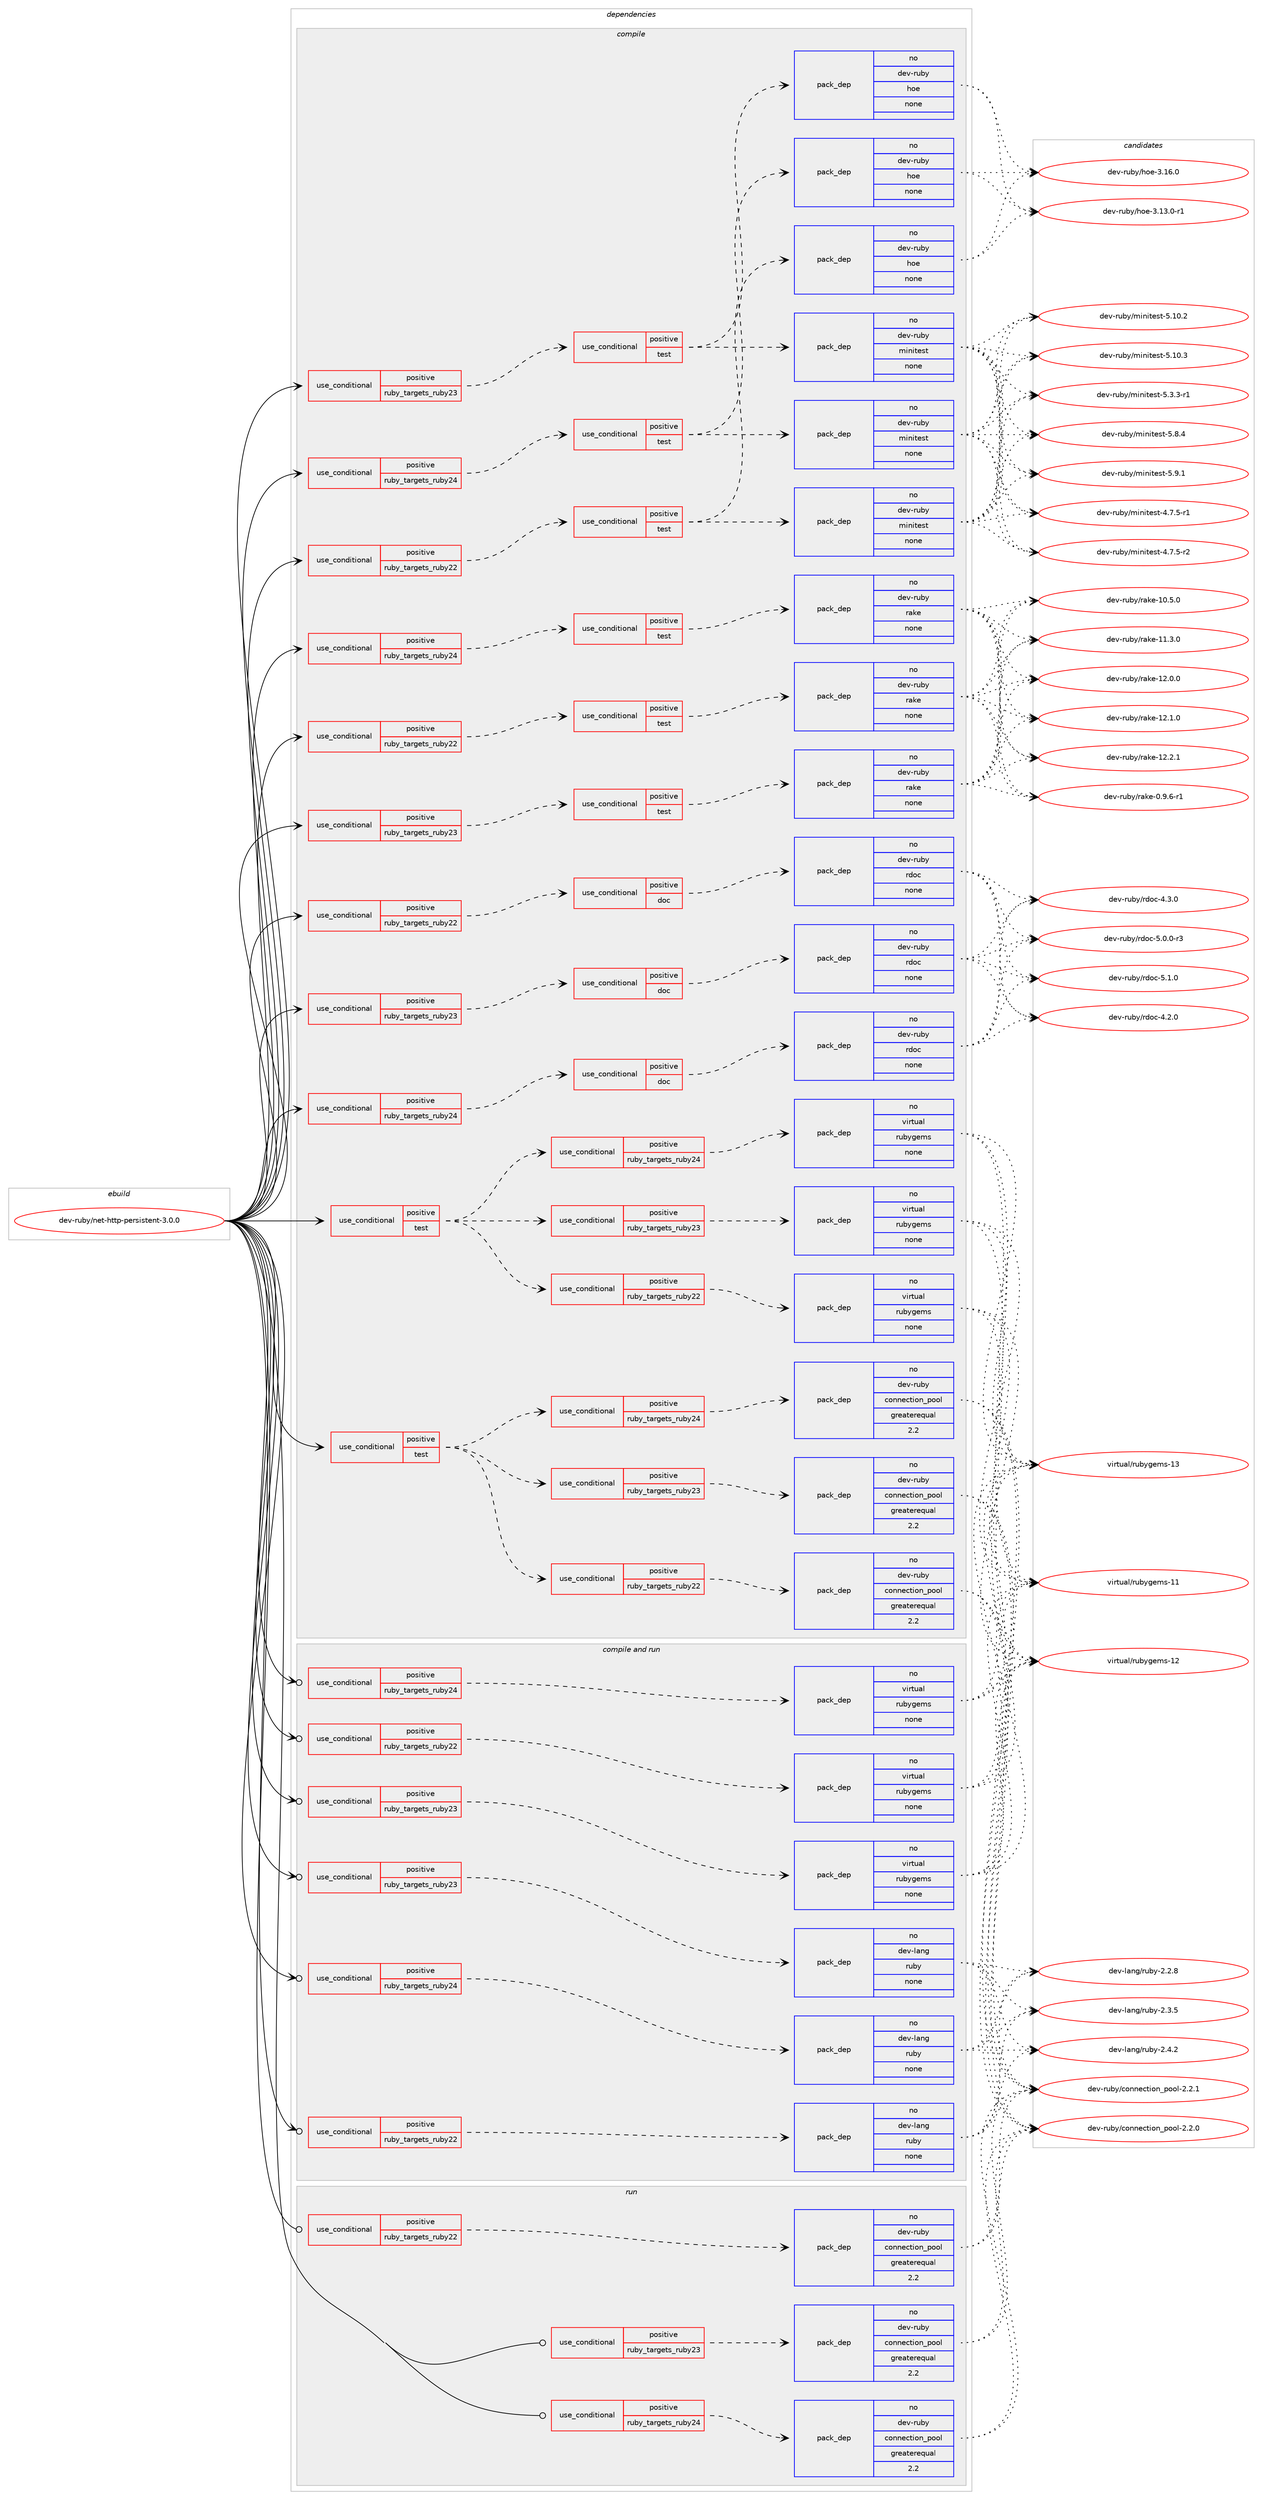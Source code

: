 digraph prolog {

# *************
# Graph options
# *************

newrank=true;
concentrate=true;
compound=true;
graph [rankdir=LR,fontname=Helvetica,fontsize=10,ranksep=1.5];#, ranksep=2.5, nodesep=0.2];
edge  [arrowhead=vee];
node  [fontname=Helvetica,fontsize=10];

# **********
# The ebuild
# **********

subgraph cluster_leftcol {
color=gray;
rank=same;
label=<<i>ebuild</i>>;
id [label="dev-ruby/net-http-persistent-3.0.0", color=red, width=4, href="../dev-ruby/net-http-persistent-3.0.0.svg"];
}

# ****************
# The dependencies
# ****************

subgraph cluster_midcol {
color=gray;
label=<<i>dependencies</i>>;
subgraph cluster_compile {
fillcolor="#eeeeee";
style=filled;
label=<<i>compile</i>>;
subgraph cond63104 {
dependency250189 [label=<<TABLE BORDER="0" CELLBORDER="1" CELLSPACING="0" CELLPADDING="4"><TR><TD ROWSPAN="3" CELLPADDING="10">use_conditional</TD></TR><TR><TD>positive</TD></TR><TR><TD>ruby_targets_ruby22</TD></TR></TABLE>>, shape=none, color=red];
subgraph cond63105 {
dependency250190 [label=<<TABLE BORDER="0" CELLBORDER="1" CELLSPACING="0" CELLPADDING="4"><TR><TD ROWSPAN="3" CELLPADDING="10">use_conditional</TD></TR><TR><TD>positive</TD></TR><TR><TD>doc</TD></TR></TABLE>>, shape=none, color=red];
subgraph pack182980 {
dependency250191 [label=<<TABLE BORDER="0" CELLBORDER="1" CELLSPACING="0" CELLPADDING="4" WIDTH="220"><TR><TD ROWSPAN="6" CELLPADDING="30">pack_dep</TD></TR><TR><TD WIDTH="110">no</TD></TR><TR><TD>dev-ruby</TD></TR><TR><TD>rdoc</TD></TR><TR><TD>none</TD></TR><TR><TD></TD></TR></TABLE>>, shape=none, color=blue];
}
dependency250190:e -> dependency250191:w [weight=20,style="dashed",arrowhead="vee"];
}
dependency250189:e -> dependency250190:w [weight=20,style="dashed",arrowhead="vee"];
}
id:e -> dependency250189:w [weight=20,style="solid",arrowhead="vee"];
subgraph cond63106 {
dependency250192 [label=<<TABLE BORDER="0" CELLBORDER="1" CELLSPACING="0" CELLPADDING="4"><TR><TD ROWSPAN="3" CELLPADDING="10">use_conditional</TD></TR><TR><TD>positive</TD></TR><TR><TD>ruby_targets_ruby22</TD></TR></TABLE>>, shape=none, color=red];
subgraph cond63107 {
dependency250193 [label=<<TABLE BORDER="0" CELLBORDER="1" CELLSPACING="0" CELLPADDING="4"><TR><TD ROWSPAN="3" CELLPADDING="10">use_conditional</TD></TR><TR><TD>positive</TD></TR><TR><TD>test</TD></TR></TABLE>>, shape=none, color=red];
subgraph pack182981 {
dependency250194 [label=<<TABLE BORDER="0" CELLBORDER="1" CELLSPACING="0" CELLPADDING="4" WIDTH="220"><TR><TD ROWSPAN="6" CELLPADDING="30">pack_dep</TD></TR><TR><TD WIDTH="110">no</TD></TR><TR><TD>dev-ruby</TD></TR><TR><TD>hoe</TD></TR><TR><TD>none</TD></TR><TR><TD></TD></TR></TABLE>>, shape=none, color=blue];
}
dependency250193:e -> dependency250194:w [weight=20,style="dashed",arrowhead="vee"];
subgraph pack182982 {
dependency250195 [label=<<TABLE BORDER="0" CELLBORDER="1" CELLSPACING="0" CELLPADDING="4" WIDTH="220"><TR><TD ROWSPAN="6" CELLPADDING="30">pack_dep</TD></TR><TR><TD WIDTH="110">no</TD></TR><TR><TD>dev-ruby</TD></TR><TR><TD>minitest</TD></TR><TR><TD>none</TD></TR><TR><TD></TD></TR></TABLE>>, shape=none, color=blue];
}
dependency250193:e -> dependency250195:w [weight=20,style="dashed",arrowhead="vee"];
}
dependency250192:e -> dependency250193:w [weight=20,style="dashed",arrowhead="vee"];
}
id:e -> dependency250192:w [weight=20,style="solid",arrowhead="vee"];
subgraph cond63108 {
dependency250196 [label=<<TABLE BORDER="0" CELLBORDER="1" CELLSPACING="0" CELLPADDING="4"><TR><TD ROWSPAN="3" CELLPADDING="10">use_conditional</TD></TR><TR><TD>positive</TD></TR><TR><TD>ruby_targets_ruby22</TD></TR></TABLE>>, shape=none, color=red];
subgraph cond63109 {
dependency250197 [label=<<TABLE BORDER="0" CELLBORDER="1" CELLSPACING="0" CELLPADDING="4"><TR><TD ROWSPAN="3" CELLPADDING="10">use_conditional</TD></TR><TR><TD>positive</TD></TR><TR><TD>test</TD></TR></TABLE>>, shape=none, color=red];
subgraph pack182983 {
dependency250198 [label=<<TABLE BORDER="0" CELLBORDER="1" CELLSPACING="0" CELLPADDING="4" WIDTH="220"><TR><TD ROWSPAN="6" CELLPADDING="30">pack_dep</TD></TR><TR><TD WIDTH="110">no</TD></TR><TR><TD>dev-ruby</TD></TR><TR><TD>rake</TD></TR><TR><TD>none</TD></TR><TR><TD></TD></TR></TABLE>>, shape=none, color=blue];
}
dependency250197:e -> dependency250198:w [weight=20,style="dashed",arrowhead="vee"];
}
dependency250196:e -> dependency250197:w [weight=20,style="dashed",arrowhead="vee"];
}
id:e -> dependency250196:w [weight=20,style="solid",arrowhead="vee"];
subgraph cond63110 {
dependency250199 [label=<<TABLE BORDER="0" CELLBORDER="1" CELLSPACING="0" CELLPADDING="4"><TR><TD ROWSPAN="3" CELLPADDING="10">use_conditional</TD></TR><TR><TD>positive</TD></TR><TR><TD>ruby_targets_ruby23</TD></TR></TABLE>>, shape=none, color=red];
subgraph cond63111 {
dependency250200 [label=<<TABLE BORDER="0" CELLBORDER="1" CELLSPACING="0" CELLPADDING="4"><TR><TD ROWSPAN="3" CELLPADDING="10">use_conditional</TD></TR><TR><TD>positive</TD></TR><TR><TD>doc</TD></TR></TABLE>>, shape=none, color=red];
subgraph pack182984 {
dependency250201 [label=<<TABLE BORDER="0" CELLBORDER="1" CELLSPACING="0" CELLPADDING="4" WIDTH="220"><TR><TD ROWSPAN="6" CELLPADDING="30">pack_dep</TD></TR><TR><TD WIDTH="110">no</TD></TR><TR><TD>dev-ruby</TD></TR><TR><TD>rdoc</TD></TR><TR><TD>none</TD></TR><TR><TD></TD></TR></TABLE>>, shape=none, color=blue];
}
dependency250200:e -> dependency250201:w [weight=20,style="dashed",arrowhead="vee"];
}
dependency250199:e -> dependency250200:w [weight=20,style="dashed",arrowhead="vee"];
}
id:e -> dependency250199:w [weight=20,style="solid",arrowhead="vee"];
subgraph cond63112 {
dependency250202 [label=<<TABLE BORDER="0" CELLBORDER="1" CELLSPACING="0" CELLPADDING="4"><TR><TD ROWSPAN="3" CELLPADDING="10">use_conditional</TD></TR><TR><TD>positive</TD></TR><TR><TD>ruby_targets_ruby23</TD></TR></TABLE>>, shape=none, color=red];
subgraph cond63113 {
dependency250203 [label=<<TABLE BORDER="0" CELLBORDER="1" CELLSPACING="0" CELLPADDING="4"><TR><TD ROWSPAN="3" CELLPADDING="10">use_conditional</TD></TR><TR><TD>positive</TD></TR><TR><TD>test</TD></TR></TABLE>>, shape=none, color=red];
subgraph pack182985 {
dependency250204 [label=<<TABLE BORDER="0" CELLBORDER="1" CELLSPACING="0" CELLPADDING="4" WIDTH="220"><TR><TD ROWSPAN="6" CELLPADDING="30">pack_dep</TD></TR><TR><TD WIDTH="110">no</TD></TR><TR><TD>dev-ruby</TD></TR><TR><TD>hoe</TD></TR><TR><TD>none</TD></TR><TR><TD></TD></TR></TABLE>>, shape=none, color=blue];
}
dependency250203:e -> dependency250204:w [weight=20,style="dashed",arrowhead="vee"];
subgraph pack182986 {
dependency250205 [label=<<TABLE BORDER="0" CELLBORDER="1" CELLSPACING="0" CELLPADDING="4" WIDTH="220"><TR><TD ROWSPAN="6" CELLPADDING="30">pack_dep</TD></TR><TR><TD WIDTH="110">no</TD></TR><TR><TD>dev-ruby</TD></TR><TR><TD>minitest</TD></TR><TR><TD>none</TD></TR><TR><TD></TD></TR></TABLE>>, shape=none, color=blue];
}
dependency250203:e -> dependency250205:w [weight=20,style="dashed",arrowhead="vee"];
}
dependency250202:e -> dependency250203:w [weight=20,style="dashed",arrowhead="vee"];
}
id:e -> dependency250202:w [weight=20,style="solid",arrowhead="vee"];
subgraph cond63114 {
dependency250206 [label=<<TABLE BORDER="0" CELLBORDER="1" CELLSPACING="0" CELLPADDING="4"><TR><TD ROWSPAN="3" CELLPADDING="10">use_conditional</TD></TR><TR><TD>positive</TD></TR><TR><TD>ruby_targets_ruby23</TD></TR></TABLE>>, shape=none, color=red];
subgraph cond63115 {
dependency250207 [label=<<TABLE BORDER="0" CELLBORDER="1" CELLSPACING="0" CELLPADDING="4"><TR><TD ROWSPAN="3" CELLPADDING="10">use_conditional</TD></TR><TR><TD>positive</TD></TR><TR><TD>test</TD></TR></TABLE>>, shape=none, color=red];
subgraph pack182987 {
dependency250208 [label=<<TABLE BORDER="0" CELLBORDER="1" CELLSPACING="0" CELLPADDING="4" WIDTH="220"><TR><TD ROWSPAN="6" CELLPADDING="30">pack_dep</TD></TR><TR><TD WIDTH="110">no</TD></TR><TR><TD>dev-ruby</TD></TR><TR><TD>rake</TD></TR><TR><TD>none</TD></TR><TR><TD></TD></TR></TABLE>>, shape=none, color=blue];
}
dependency250207:e -> dependency250208:w [weight=20,style="dashed",arrowhead="vee"];
}
dependency250206:e -> dependency250207:w [weight=20,style="dashed",arrowhead="vee"];
}
id:e -> dependency250206:w [weight=20,style="solid",arrowhead="vee"];
subgraph cond63116 {
dependency250209 [label=<<TABLE BORDER="0" CELLBORDER="1" CELLSPACING="0" CELLPADDING="4"><TR><TD ROWSPAN="3" CELLPADDING="10">use_conditional</TD></TR><TR><TD>positive</TD></TR><TR><TD>ruby_targets_ruby24</TD></TR></TABLE>>, shape=none, color=red];
subgraph cond63117 {
dependency250210 [label=<<TABLE BORDER="0" CELLBORDER="1" CELLSPACING="0" CELLPADDING="4"><TR><TD ROWSPAN="3" CELLPADDING="10">use_conditional</TD></TR><TR><TD>positive</TD></TR><TR><TD>doc</TD></TR></TABLE>>, shape=none, color=red];
subgraph pack182988 {
dependency250211 [label=<<TABLE BORDER="0" CELLBORDER="1" CELLSPACING="0" CELLPADDING="4" WIDTH="220"><TR><TD ROWSPAN="6" CELLPADDING="30">pack_dep</TD></TR><TR><TD WIDTH="110">no</TD></TR><TR><TD>dev-ruby</TD></TR><TR><TD>rdoc</TD></TR><TR><TD>none</TD></TR><TR><TD></TD></TR></TABLE>>, shape=none, color=blue];
}
dependency250210:e -> dependency250211:w [weight=20,style="dashed",arrowhead="vee"];
}
dependency250209:e -> dependency250210:w [weight=20,style="dashed",arrowhead="vee"];
}
id:e -> dependency250209:w [weight=20,style="solid",arrowhead="vee"];
subgraph cond63118 {
dependency250212 [label=<<TABLE BORDER="0" CELLBORDER="1" CELLSPACING="0" CELLPADDING="4"><TR><TD ROWSPAN="3" CELLPADDING="10">use_conditional</TD></TR><TR><TD>positive</TD></TR><TR><TD>ruby_targets_ruby24</TD></TR></TABLE>>, shape=none, color=red];
subgraph cond63119 {
dependency250213 [label=<<TABLE BORDER="0" CELLBORDER="1" CELLSPACING="0" CELLPADDING="4"><TR><TD ROWSPAN="3" CELLPADDING="10">use_conditional</TD></TR><TR><TD>positive</TD></TR><TR><TD>test</TD></TR></TABLE>>, shape=none, color=red];
subgraph pack182989 {
dependency250214 [label=<<TABLE BORDER="0" CELLBORDER="1" CELLSPACING="0" CELLPADDING="4" WIDTH="220"><TR><TD ROWSPAN="6" CELLPADDING="30">pack_dep</TD></TR><TR><TD WIDTH="110">no</TD></TR><TR><TD>dev-ruby</TD></TR><TR><TD>hoe</TD></TR><TR><TD>none</TD></TR><TR><TD></TD></TR></TABLE>>, shape=none, color=blue];
}
dependency250213:e -> dependency250214:w [weight=20,style="dashed",arrowhead="vee"];
subgraph pack182990 {
dependency250215 [label=<<TABLE BORDER="0" CELLBORDER="1" CELLSPACING="0" CELLPADDING="4" WIDTH="220"><TR><TD ROWSPAN="6" CELLPADDING="30">pack_dep</TD></TR><TR><TD WIDTH="110">no</TD></TR><TR><TD>dev-ruby</TD></TR><TR><TD>minitest</TD></TR><TR><TD>none</TD></TR><TR><TD></TD></TR></TABLE>>, shape=none, color=blue];
}
dependency250213:e -> dependency250215:w [weight=20,style="dashed",arrowhead="vee"];
}
dependency250212:e -> dependency250213:w [weight=20,style="dashed",arrowhead="vee"];
}
id:e -> dependency250212:w [weight=20,style="solid",arrowhead="vee"];
subgraph cond63120 {
dependency250216 [label=<<TABLE BORDER="0" CELLBORDER="1" CELLSPACING="0" CELLPADDING="4"><TR><TD ROWSPAN="3" CELLPADDING="10">use_conditional</TD></TR><TR><TD>positive</TD></TR><TR><TD>ruby_targets_ruby24</TD></TR></TABLE>>, shape=none, color=red];
subgraph cond63121 {
dependency250217 [label=<<TABLE BORDER="0" CELLBORDER="1" CELLSPACING="0" CELLPADDING="4"><TR><TD ROWSPAN="3" CELLPADDING="10">use_conditional</TD></TR><TR><TD>positive</TD></TR><TR><TD>test</TD></TR></TABLE>>, shape=none, color=red];
subgraph pack182991 {
dependency250218 [label=<<TABLE BORDER="0" CELLBORDER="1" CELLSPACING="0" CELLPADDING="4" WIDTH="220"><TR><TD ROWSPAN="6" CELLPADDING="30">pack_dep</TD></TR><TR><TD WIDTH="110">no</TD></TR><TR><TD>dev-ruby</TD></TR><TR><TD>rake</TD></TR><TR><TD>none</TD></TR><TR><TD></TD></TR></TABLE>>, shape=none, color=blue];
}
dependency250217:e -> dependency250218:w [weight=20,style="dashed",arrowhead="vee"];
}
dependency250216:e -> dependency250217:w [weight=20,style="dashed",arrowhead="vee"];
}
id:e -> dependency250216:w [weight=20,style="solid",arrowhead="vee"];
subgraph cond63122 {
dependency250219 [label=<<TABLE BORDER="0" CELLBORDER="1" CELLSPACING="0" CELLPADDING="4"><TR><TD ROWSPAN="3" CELLPADDING="10">use_conditional</TD></TR><TR><TD>positive</TD></TR><TR><TD>test</TD></TR></TABLE>>, shape=none, color=red];
subgraph cond63123 {
dependency250220 [label=<<TABLE BORDER="0" CELLBORDER="1" CELLSPACING="0" CELLPADDING="4"><TR><TD ROWSPAN="3" CELLPADDING="10">use_conditional</TD></TR><TR><TD>positive</TD></TR><TR><TD>ruby_targets_ruby22</TD></TR></TABLE>>, shape=none, color=red];
subgraph pack182992 {
dependency250221 [label=<<TABLE BORDER="0" CELLBORDER="1" CELLSPACING="0" CELLPADDING="4" WIDTH="220"><TR><TD ROWSPAN="6" CELLPADDING="30">pack_dep</TD></TR><TR><TD WIDTH="110">no</TD></TR><TR><TD>dev-ruby</TD></TR><TR><TD>connection_pool</TD></TR><TR><TD>greaterequal</TD></TR><TR><TD>2.2</TD></TR></TABLE>>, shape=none, color=blue];
}
dependency250220:e -> dependency250221:w [weight=20,style="dashed",arrowhead="vee"];
}
dependency250219:e -> dependency250220:w [weight=20,style="dashed",arrowhead="vee"];
subgraph cond63124 {
dependency250222 [label=<<TABLE BORDER="0" CELLBORDER="1" CELLSPACING="0" CELLPADDING="4"><TR><TD ROWSPAN="3" CELLPADDING="10">use_conditional</TD></TR><TR><TD>positive</TD></TR><TR><TD>ruby_targets_ruby23</TD></TR></TABLE>>, shape=none, color=red];
subgraph pack182993 {
dependency250223 [label=<<TABLE BORDER="0" CELLBORDER="1" CELLSPACING="0" CELLPADDING="4" WIDTH="220"><TR><TD ROWSPAN="6" CELLPADDING="30">pack_dep</TD></TR><TR><TD WIDTH="110">no</TD></TR><TR><TD>dev-ruby</TD></TR><TR><TD>connection_pool</TD></TR><TR><TD>greaterequal</TD></TR><TR><TD>2.2</TD></TR></TABLE>>, shape=none, color=blue];
}
dependency250222:e -> dependency250223:w [weight=20,style="dashed",arrowhead="vee"];
}
dependency250219:e -> dependency250222:w [weight=20,style="dashed",arrowhead="vee"];
subgraph cond63125 {
dependency250224 [label=<<TABLE BORDER="0" CELLBORDER="1" CELLSPACING="0" CELLPADDING="4"><TR><TD ROWSPAN="3" CELLPADDING="10">use_conditional</TD></TR><TR><TD>positive</TD></TR><TR><TD>ruby_targets_ruby24</TD></TR></TABLE>>, shape=none, color=red];
subgraph pack182994 {
dependency250225 [label=<<TABLE BORDER="0" CELLBORDER="1" CELLSPACING="0" CELLPADDING="4" WIDTH="220"><TR><TD ROWSPAN="6" CELLPADDING="30">pack_dep</TD></TR><TR><TD WIDTH="110">no</TD></TR><TR><TD>dev-ruby</TD></TR><TR><TD>connection_pool</TD></TR><TR><TD>greaterequal</TD></TR><TR><TD>2.2</TD></TR></TABLE>>, shape=none, color=blue];
}
dependency250224:e -> dependency250225:w [weight=20,style="dashed",arrowhead="vee"];
}
dependency250219:e -> dependency250224:w [weight=20,style="dashed",arrowhead="vee"];
}
id:e -> dependency250219:w [weight=20,style="solid",arrowhead="vee"];
subgraph cond63126 {
dependency250226 [label=<<TABLE BORDER="0" CELLBORDER="1" CELLSPACING="0" CELLPADDING="4"><TR><TD ROWSPAN="3" CELLPADDING="10">use_conditional</TD></TR><TR><TD>positive</TD></TR><TR><TD>test</TD></TR></TABLE>>, shape=none, color=red];
subgraph cond63127 {
dependency250227 [label=<<TABLE BORDER="0" CELLBORDER="1" CELLSPACING="0" CELLPADDING="4"><TR><TD ROWSPAN="3" CELLPADDING="10">use_conditional</TD></TR><TR><TD>positive</TD></TR><TR><TD>ruby_targets_ruby22</TD></TR></TABLE>>, shape=none, color=red];
subgraph pack182995 {
dependency250228 [label=<<TABLE BORDER="0" CELLBORDER="1" CELLSPACING="0" CELLPADDING="4" WIDTH="220"><TR><TD ROWSPAN="6" CELLPADDING="30">pack_dep</TD></TR><TR><TD WIDTH="110">no</TD></TR><TR><TD>virtual</TD></TR><TR><TD>rubygems</TD></TR><TR><TD>none</TD></TR><TR><TD></TD></TR></TABLE>>, shape=none, color=blue];
}
dependency250227:e -> dependency250228:w [weight=20,style="dashed",arrowhead="vee"];
}
dependency250226:e -> dependency250227:w [weight=20,style="dashed",arrowhead="vee"];
subgraph cond63128 {
dependency250229 [label=<<TABLE BORDER="0" CELLBORDER="1" CELLSPACING="0" CELLPADDING="4"><TR><TD ROWSPAN="3" CELLPADDING="10">use_conditional</TD></TR><TR><TD>positive</TD></TR><TR><TD>ruby_targets_ruby23</TD></TR></TABLE>>, shape=none, color=red];
subgraph pack182996 {
dependency250230 [label=<<TABLE BORDER="0" CELLBORDER="1" CELLSPACING="0" CELLPADDING="4" WIDTH="220"><TR><TD ROWSPAN="6" CELLPADDING="30">pack_dep</TD></TR><TR><TD WIDTH="110">no</TD></TR><TR><TD>virtual</TD></TR><TR><TD>rubygems</TD></TR><TR><TD>none</TD></TR><TR><TD></TD></TR></TABLE>>, shape=none, color=blue];
}
dependency250229:e -> dependency250230:w [weight=20,style="dashed",arrowhead="vee"];
}
dependency250226:e -> dependency250229:w [weight=20,style="dashed",arrowhead="vee"];
subgraph cond63129 {
dependency250231 [label=<<TABLE BORDER="0" CELLBORDER="1" CELLSPACING="0" CELLPADDING="4"><TR><TD ROWSPAN="3" CELLPADDING="10">use_conditional</TD></TR><TR><TD>positive</TD></TR><TR><TD>ruby_targets_ruby24</TD></TR></TABLE>>, shape=none, color=red];
subgraph pack182997 {
dependency250232 [label=<<TABLE BORDER="0" CELLBORDER="1" CELLSPACING="0" CELLPADDING="4" WIDTH="220"><TR><TD ROWSPAN="6" CELLPADDING="30">pack_dep</TD></TR><TR><TD WIDTH="110">no</TD></TR><TR><TD>virtual</TD></TR><TR><TD>rubygems</TD></TR><TR><TD>none</TD></TR><TR><TD></TD></TR></TABLE>>, shape=none, color=blue];
}
dependency250231:e -> dependency250232:w [weight=20,style="dashed",arrowhead="vee"];
}
dependency250226:e -> dependency250231:w [weight=20,style="dashed",arrowhead="vee"];
}
id:e -> dependency250226:w [weight=20,style="solid",arrowhead="vee"];
}
subgraph cluster_compileandrun {
fillcolor="#eeeeee";
style=filled;
label=<<i>compile and run</i>>;
subgraph cond63130 {
dependency250233 [label=<<TABLE BORDER="0" CELLBORDER="1" CELLSPACING="0" CELLPADDING="4"><TR><TD ROWSPAN="3" CELLPADDING="10">use_conditional</TD></TR><TR><TD>positive</TD></TR><TR><TD>ruby_targets_ruby22</TD></TR></TABLE>>, shape=none, color=red];
subgraph pack182998 {
dependency250234 [label=<<TABLE BORDER="0" CELLBORDER="1" CELLSPACING="0" CELLPADDING="4" WIDTH="220"><TR><TD ROWSPAN="6" CELLPADDING="30">pack_dep</TD></TR><TR><TD WIDTH="110">no</TD></TR><TR><TD>dev-lang</TD></TR><TR><TD>ruby</TD></TR><TR><TD>none</TD></TR><TR><TD></TD></TR></TABLE>>, shape=none, color=blue];
}
dependency250233:e -> dependency250234:w [weight=20,style="dashed",arrowhead="vee"];
}
id:e -> dependency250233:w [weight=20,style="solid",arrowhead="odotvee"];
subgraph cond63131 {
dependency250235 [label=<<TABLE BORDER="0" CELLBORDER="1" CELLSPACING="0" CELLPADDING="4"><TR><TD ROWSPAN="3" CELLPADDING="10">use_conditional</TD></TR><TR><TD>positive</TD></TR><TR><TD>ruby_targets_ruby22</TD></TR></TABLE>>, shape=none, color=red];
subgraph pack182999 {
dependency250236 [label=<<TABLE BORDER="0" CELLBORDER="1" CELLSPACING="0" CELLPADDING="4" WIDTH="220"><TR><TD ROWSPAN="6" CELLPADDING="30">pack_dep</TD></TR><TR><TD WIDTH="110">no</TD></TR><TR><TD>virtual</TD></TR><TR><TD>rubygems</TD></TR><TR><TD>none</TD></TR><TR><TD></TD></TR></TABLE>>, shape=none, color=blue];
}
dependency250235:e -> dependency250236:w [weight=20,style="dashed",arrowhead="vee"];
}
id:e -> dependency250235:w [weight=20,style="solid",arrowhead="odotvee"];
subgraph cond63132 {
dependency250237 [label=<<TABLE BORDER="0" CELLBORDER="1" CELLSPACING="0" CELLPADDING="4"><TR><TD ROWSPAN="3" CELLPADDING="10">use_conditional</TD></TR><TR><TD>positive</TD></TR><TR><TD>ruby_targets_ruby23</TD></TR></TABLE>>, shape=none, color=red];
subgraph pack183000 {
dependency250238 [label=<<TABLE BORDER="0" CELLBORDER="1" CELLSPACING="0" CELLPADDING="4" WIDTH="220"><TR><TD ROWSPAN="6" CELLPADDING="30">pack_dep</TD></TR><TR><TD WIDTH="110">no</TD></TR><TR><TD>dev-lang</TD></TR><TR><TD>ruby</TD></TR><TR><TD>none</TD></TR><TR><TD></TD></TR></TABLE>>, shape=none, color=blue];
}
dependency250237:e -> dependency250238:w [weight=20,style="dashed",arrowhead="vee"];
}
id:e -> dependency250237:w [weight=20,style="solid",arrowhead="odotvee"];
subgraph cond63133 {
dependency250239 [label=<<TABLE BORDER="0" CELLBORDER="1" CELLSPACING="0" CELLPADDING="4"><TR><TD ROWSPAN="3" CELLPADDING="10">use_conditional</TD></TR><TR><TD>positive</TD></TR><TR><TD>ruby_targets_ruby23</TD></TR></TABLE>>, shape=none, color=red];
subgraph pack183001 {
dependency250240 [label=<<TABLE BORDER="0" CELLBORDER="1" CELLSPACING="0" CELLPADDING="4" WIDTH="220"><TR><TD ROWSPAN="6" CELLPADDING="30">pack_dep</TD></TR><TR><TD WIDTH="110">no</TD></TR><TR><TD>virtual</TD></TR><TR><TD>rubygems</TD></TR><TR><TD>none</TD></TR><TR><TD></TD></TR></TABLE>>, shape=none, color=blue];
}
dependency250239:e -> dependency250240:w [weight=20,style="dashed",arrowhead="vee"];
}
id:e -> dependency250239:w [weight=20,style="solid",arrowhead="odotvee"];
subgraph cond63134 {
dependency250241 [label=<<TABLE BORDER="0" CELLBORDER="1" CELLSPACING="0" CELLPADDING="4"><TR><TD ROWSPAN="3" CELLPADDING="10">use_conditional</TD></TR><TR><TD>positive</TD></TR><TR><TD>ruby_targets_ruby24</TD></TR></TABLE>>, shape=none, color=red];
subgraph pack183002 {
dependency250242 [label=<<TABLE BORDER="0" CELLBORDER="1" CELLSPACING="0" CELLPADDING="4" WIDTH="220"><TR><TD ROWSPAN="6" CELLPADDING="30">pack_dep</TD></TR><TR><TD WIDTH="110">no</TD></TR><TR><TD>dev-lang</TD></TR><TR><TD>ruby</TD></TR><TR><TD>none</TD></TR><TR><TD></TD></TR></TABLE>>, shape=none, color=blue];
}
dependency250241:e -> dependency250242:w [weight=20,style="dashed",arrowhead="vee"];
}
id:e -> dependency250241:w [weight=20,style="solid",arrowhead="odotvee"];
subgraph cond63135 {
dependency250243 [label=<<TABLE BORDER="0" CELLBORDER="1" CELLSPACING="0" CELLPADDING="4"><TR><TD ROWSPAN="3" CELLPADDING="10">use_conditional</TD></TR><TR><TD>positive</TD></TR><TR><TD>ruby_targets_ruby24</TD></TR></TABLE>>, shape=none, color=red];
subgraph pack183003 {
dependency250244 [label=<<TABLE BORDER="0" CELLBORDER="1" CELLSPACING="0" CELLPADDING="4" WIDTH="220"><TR><TD ROWSPAN="6" CELLPADDING="30">pack_dep</TD></TR><TR><TD WIDTH="110">no</TD></TR><TR><TD>virtual</TD></TR><TR><TD>rubygems</TD></TR><TR><TD>none</TD></TR><TR><TD></TD></TR></TABLE>>, shape=none, color=blue];
}
dependency250243:e -> dependency250244:w [weight=20,style="dashed",arrowhead="vee"];
}
id:e -> dependency250243:w [weight=20,style="solid",arrowhead="odotvee"];
}
subgraph cluster_run {
fillcolor="#eeeeee";
style=filled;
label=<<i>run</i>>;
subgraph cond63136 {
dependency250245 [label=<<TABLE BORDER="0" CELLBORDER="1" CELLSPACING="0" CELLPADDING="4"><TR><TD ROWSPAN="3" CELLPADDING="10">use_conditional</TD></TR><TR><TD>positive</TD></TR><TR><TD>ruby_targets_ruby22</TD></TR></TABLE>>, shape=none, color=red];
subgraph pack183004 {
dependency250246 [label=<<TABLE BORDER="0" CELLBORDER="1" CELLSPACING="0" CELLPADDING="4" WIDTH="220"><TR><TD ROWSPAN="6" CELLPADDING="30">pack_dep</TD></TR><TR><TD WIDTH="110">no</TD></TR><TR><TD>dev-ruby</TD></TR><TR><TD>connection_pool</TD></TR><TR><TD>greaterequal</TD></TR><TR><TD>2.2</TD></TR></TABLE>>, shape=none, color=blue];
}
dependency250245:e -> dependency250246:w [weight=20,style="dashed",arrowhead="vee"];
}
id:e -> dependency250245:w [weight=20,style="solid",arrowhead="odot"];
subgraph cond63137 {
dependency250247 [label=<<TABLE BORDER="0" CELLBORDER="1" CELLSPACING="0" CELLPADDING="4"><TR><TD ROWSPAN="3" CELLPADDING="10">use_conditional</TD></TR><TR><TD>positive</TD></TR><TR><TD>ruby_targets_ruby23</TD></TR></TABLE>>, shape=none, color=red];
subgraph pack183005 {
dependency250248 [label=<<TABLE BORDER="0" CELLBORDER="1" CELLSPACING="0" CELLPADDING="4" WIDTH="220"><TR><TD ROWSPAN="6" CELLPADDING="30">pack_dep</TD></TR><TR><TD WIDTH="110">no</TD></TR><TR><TD>dev-ruby</TD></TR><TR><TD>connection_pool</TD></TR><TR><TD>greaterequal</TD></TR><TR><TD>2.2</TD></TR></TABLE>>, shape=none, color=blue];
}
dependency250247:e -> dependency250248:w [weight=20,style="dashed",arrowhead="vee"];
}
id:e -> dependency250247:w [weight=20,style="solid",arrowhead="odot"];
subgraph cond63138 {
dependency250249 [label=<<TABLE BORDER="0" CELLBORDER="1" CELLSPACING="0" CELLPADDING="4"><TR><TD ROWSPAN="3" CELLPADDING="10">use_conditional</TD></TR><TR><TD>positive</TD></TR><TR><TD>ruby_targets_ruby24</TD></TR></TABLE>>, shape=none, color=red];
subgraph pack183006 {
dependency250250 [label=<<TABLE BORDER="0" CELLBORDER="1" CELLSPACING="0" CELLPADDING="4" WIDTH="220"><TR><TD ROWSPAN="6" CELLPADDING="30">pack_dep</TD></TR><TR><TD WIDTH="110">no</TD></TR><TR><TD>dev-ruby</TD></TR><TR><TD>connection_pool</TD></TR><TR><TD>greaterequal</TD></TR><TR><TD>2.2</TD></TR></TABLE>>, shape=none, color=blue];
}
dependency250249:e -> dependency250250:w [weight=20,style="dashed",arrowhead="vee"];
}
id:e -> dependency250249:w [weight=20,style="solid",arrowhead="odot"];
}
}

# **************
# The candidates
# **************

subgraph cluster_choices {
rank=same;
color=gray;
label=<<i>candidates</i>>;

subgraph choice182980 {
color=black;
nodesep=1;
choice10010111845114117981214711410011199455246504648 [label="dev-ruby/rdoc-4.2.0", color=red, width=4,href="../dev-ruby/rdoc-4.2.0.svg"];
choice10010111845114117981214711410011199455246514648 [label="dev-ruby/rdoc-4.3.0", color=red, width=4,href="../dev-ruby/rdoc-4.3.0.svg"];
choice100101118451141179812147114100111994553464846484511451 [label="dev-ruby/rdoc-5.0.0-r3", color=red, width=4,href="../dev-ruby/rdoc-5.0.0-r3.svg"];
choice10010111845114117981214711410011199455346494648 [label="dev-ruby/rdoc-5.1.0", color=red, width=4,href="../dev-ruby/rdoc-5.1.0.svg"];
dependency250191:e -> choice10010111845114117981214711410011199455246504648:w [style=dotted,weight="100"];
dependency250191:e -> choice10010111845114117981214711410011199455246514648:w [style=dotted,weight="100"];
dependency250191:e -> choice100101118451141179812147114100111994553464846484511451:w [style=dotted,weight="100"];
dependency250191:e -> choice10010111845114117981214711410011199455346494648:w [style=dotted,weight="100"];
}
subgraph choice182981 {
color=black;
nodesep=1;
choice100101118451141179812147104111101455146495146484511449 [label="dev-ruby/hoe-3.13.0-r1", color=red, width=4,href="../dev-ruby/hoe-3.13.0-r1.svg"];
choice10010111845114117981214710411110145514649544648 [label="dev-ruby/hoe-3.16.0", color=red, width=4,href="../dev-ruby/hoe-3.16.0.svg"];
dependency250194:e -> choice100101118451141179812147104111101455146495146484511449:w [style=dotted,weight="100"];
dependency250194:e -> choice10010111845114117981214710411110145514649544648:w [style=dotted,weight="100"];
}
subgraph choice182982 {
color=black;
nodesep=1;
choice1001011184511411798121471091051101051161011151164552465546534511449 [label="dev-ruby/minitest-4.7.5-r1", color=red, width=4,href="../dev-ruby/minitest-4.7.5-r1.svg"];
choice1001011184511411798121471091051101051161011151164552465546534511450 [label="dev-ruby/minitest-4.7.5-r2", color=red, width=4,href="../dev-ruby/minitest-4.7.5-r2.svg"];
choice10010111845114117981214710910511010511610111511645534649484650 [label="dev-ruby/minitest-5.10.2", color=red, width=4,href="../dev-ruby/minitest-5.10.2.svg"];
choice10010111845114117981214710910511010511610111511645534649484651 [label="dev-ruby/minitest-5.10.3", color=red, width=4,href="../dev-ruby/minitest-5.10.3.svg"];
choice1001011184511411798121471091051101051161011151164553465146514511449 [label="dev-ruby/minitest-5.3.3-r1", color=red, width=4,href="../dev-ruby/minitest-5.3.3-r1.svg"];
choice100101118451141179812147109105110105116101115116455346564652 [label="dev-ruby/minitest-5.8.4", color=red, width=4,href="../dev-ruby/minitest-5.8.4.svg"];
choice100101118451141179812147109105110105116101115116455346574649 [label="dev-ruby/minitest-5.9.1", color=red, width=4,href="../dev-ruby/minitest-5.9.1.svg"];
dependency250195:e -> choice1001011184511411798121471091051101051161011151164552465546534511449:w [style=dotted,weight="100"];
dependency250195:e -> choice1001011184511411798121471091051101051161011151164552465546534511450:w [style=dotted,weight="100"];
dependency250195:e -> choice10010111845114117981214710910511010511610111511645534649484650:w [style=dotted,weight="100"];
dependency250195:e -> choice10010111845114117981214710910511010511610111511645534649484651:w [style=dotted,weight="100"];
dependency250195:e -> choice1001011184511411798121471091051101051161011151164553465146514511449:w [style=dotted,weight="100"];
dependency250195:e -> choice100101118451141179812147109105110105116101115116455346564652:w [style=dotted,weight="100"];
dependency250195:e -> choice100101118451141179812147109105110105116101115116455346574649:w [style=dotted,weight="100"];
}
subgraph choice182983 {
color=black;
nodesep=1;
choice100101118451141179812147114971071014548465746544511449 [label="dev-ruby/rake-0.9.6-r1", color=red, width=4,href="../dev-ruby/rake-0.9.6-r1.svg"];
choice1001011184511411798121471149710710145494846534648 [label="dev-ruby/rake-10.5.0", color=red, width=4,href="../dev-ruby/rake-10.5.0.svg"];
choice1001011184511411798121471149710710145494946514648 [label="dev-ruby/rake-11.3.0", color=red, width=4,href="../dev-ruby/rake-11.3.0.svg"];
choice1001011184511411798121471149710710145495046484648 [label="dev-ruby/rake-12.0.0", color=red, width=4,href="../dev-ruby/rake-12.0.0.svg"];
choice1001011184511411798121471149710710145495046494648 [label="dev-ruby/rake-12.1.0", color=red, width=4,href="../dev-ruby/rake-12.1.0.svg"];
choice1001011184511411798121471149710710145495046504649 [label="dev-ruby/rake-12.2.1", color=red, width=4,href="../dev-ruby/rake-12.2.1.svg"];
dependency250198:e -> choice100101118451141179812147114971071014548465746544511449:w [style=dotted,weight="100"];
dependency250198:e -> choice1001011184511411798121471149710710145494846534648:w [style=dotted,weight="100"];
dependency250198:e -> choice1001011184511411798121471149710710145494946514648:w [style=dotted,weight="100"];
dependency250198:e -> choice1001011184511411798121471149710710145495046484648:w [style=dotted,weight="100"];
dependency250198:e -> choice1001011184511411798121471149710710145495046494648:w [style=dotted,weight="100"];
dependency250198:e -> choice1001011184511411798121471149710710145495046504649:w [style=dotted,weight="100"];
}
subgraph choice182984 {
color=black;
nodesep=1;
choice10010111845114117981214711410011199455246504648 [label="dev-ruby/rdoc-4.2.0", color=red, width=4,href="../dev-ruby/rdoc-4.2.0.svg"];
choice10010111845114117981214711410011199455246514648 [label="dev-ruby/rdoc-4.3.0", color=red, width=4,href="../dev-ruby/rdoc-4.3.0.svg"];
choice100101118451141179812147114100111994553464846484511451 [label="dev-ruby/rdoc-5.0.0-r3", color=red, width=4,href="../dev-ruby/rdoc-5.0.0-r3.svg"];
choice10010111845114117981214711410011199455346494648 [label="dev-ruby/rdoc-5.1.0", color=red, width=4,href="../dev-ruby/rdoc-5.1.0.svg"];
dependency250201:e -> choice10010111845114117981214711410011199455246504648:w [style=dotted,weight="100"];
dependency250201:e -> choice10010111845114117981214711410011199455246514648:w [style=dotted,weight="100"];
dependency250201:e -> choice100101118451141179812147114100111994553464846484511451:w [style=dotted,weight="100"];
dependency250201:e -> choice10010111845114117981214711410011199455346494648:w [style=dotted,weight="100"];
}
subgraph choice182985 {
color=black;
nodesep=1;
choice100101118451141179812147104111101455146495146484511449 [label="dev-ruby/hoe-3.13.0-r1", color=red, width=4,href="../dev-ruby/hoe-3.13.0-r1.svg"];
choice10010111845114117981214710411110145514649544648 [label="dev-ruby/hoe-3.16.0", color=red, width=4,href="../dev-ruby/hoe-3.16.0.svg"];
dependency250204:e -> choice100101118451141179812147104111101455146495146484511449:w [style=dotted,weight="100"];
dependency250204:e -> choice10010111845114117981214710411110145514649544648:w [style=dotted,weight="100"];
}
subgraph choice182986 {
color=black;
nodesep=1;
choice1001011184511411798121471091051101051161011151164552465546534511449 [label="dev-ruby/minitest-4.7.5-r1", color=red, width=4,href="../dev-ruby/minitest-4.7.5-r1.svg"];
choice1001011184511411798121471091051101051161011151164552465546534511450 [label="dev-ruby/minitest-4.7.5-r2", color=red, width=4,href="../dev-ruby/minitest-4.7.5-r2.svg"];
choice10010111845114117981214710910511010511610111511645534649484650 [label="dev-ruby/minitest-5.10.2", color=red, width=4,href="../dev-ruby/minitest-5.10.2.svg"];
choice10010111845114117981214710910511010511610111511645534649484651 [label="dev-ruby/minitest-5.10.3", color=red, width=4,href="../dev-ruby/minitest-5.10.3.svg"];
choice1001011184511411798121471091051101051161011151164553465146514511449 [label="dev-ruby/minitest-5.3.3-r1", color=red, width=4,href="../dev-ruby/minitest-5.3.3-r1.svg"];
choice100101118451141179812147109105110105116101115116455346564652 [label="dev-ruby/minitest-5.8.4", color=red, width=4,href="../dev-ruby/minitest-5.8.4.svg"];
choice100101118451141179812147109105110105116101115116455346574649 [label="dev-ruby/minitest-5.9.1", color=red, width=4,href="../dev-ruby/minitest-5.9.1.svg"];
dependency250205:e -> choice1001011184511411798121471091051101051161011151164552465546534511449:w [style=dotted,weight="100"];
dependency250205:e -> choice1001011184511411798121471091051101051161011151164552465546534511450:w [style=dotted,weight="100"];
dependency250205:e -> choice10010111845114117981214710910511010511610111511645534649484650:w [style=dotted,weight="100"];
dependency250205:e -> choice10010111845114117981214710910511010511610111511645534649484651:w [style=dotted,weight="100"];
dependency250205:e -> choice1001011184511411798121471091051101051161011151164553465146514511449:w [style=dotted,weight="100"];
dependency250205:e -> choice100101118451141179812147109105110105116101115116455346564652:w [style=dotted,weight="100"];
dependency250205:e -> choice100101118451141179812147109105110105116101115116455346574649:w [style=dotted,weight="100"];
}
subgraph choice182987 {
color=black;
nodesep=1;
choice100101118451141179812147114971071014548465746544511449 [label="dev-ruby/rake-0.9.6-r1", color=red, width=4,href="../dev-ruby/rake-0.9.6-r1.svg"];
choice1001011184511411798121471149710710145494846534648 [label="dev-ruby/rake-10.5.0", color=red, width=4,href="../dev-ruby/rake-10.5.0.svg"];
choice1001011184511411798121471149710710145494946514648 [label="dev-ruby/rake-11.3.0", color=red, width=4,href="../dev-ruby/rake-11.3.0.svg"];
choice1001011184511411798121471149710710145495046484648 [label="dev-ruby/rake-12.0.0", color=red, width=4,href="../dev-ruby/rake-12.0.0.svg"];
choice1001011184511411798121471149710710145495046494648 [label="dev-ruby/rake-12.1.0", color=red, width=4,href="../dev-ruby/rake-12.1.0.svg"];
choice1001011184511411798121471149710710145495046504649 [label="dev-ruby/rake-12.2.1", color=red, width=4,href="../dev-ruby/rake-12.2.1.svg"];
dependency250208:e -> choice100101118451141179812147114971071014548465746544511449:w [style=dotted,weight="100"];
dependency250208:e -> choice1001011184511411798121471149710710145494846534648:w [style=dotted,weight="100"];
dependency250208:e -> choice1001011184511411798121471149710710145494946514648:w [style=dotted,weight="100"];
dependency250208:e -> choice1001011184511411798121471149710710145495046484648:w [style=dotted,weight="100"];
dependency250208:e -> choice1001011184511411798121471149710710145495046494648:w [style=dotted,weight="100"];
dependency250208:e -> choice1001011184511411798121471149710710145495046504649:w [style=dotted,weight="100"];
}
subgraph choice182988 {
color=black;
nodesep=1;
choice10010111845114117981214711410011199455246504648 [label="dev-ruby/rdoc-4.2.0", color=red, width=4,href="../dev-ruby/rdoc-4.2.0.svg"];
choice10010111845114117981214711410011199455246514648 [label="dev-ruby/rdoc-4.3.0", color=red, width=4,href="../dev-ruby/rdoc-4.3.0.svg"];
choice100101118451141179812147114100111994553464846484511451 [label="dev-ruby/rdoc-5.0.0-r3", color=red, width=4,href="../dev-ruby/rdoc-5.0.0-r3.svg"];
choice10010111845114117981214711410011199455346494648 [label="dev-ruby/rdoc-5.1.0", color=red, width=4,href="../dev-ruby/rdoc-5.1.0.svg"];
dependency250211:e -> choice10010111845114117981214711410011199455246504648:w [style=dotted,weight="100"];
dependency250211:e -> choice10010111845114117981214711410011199455246514648:w [style=dotted,weight="100"];
dependency250211:e -> choice100101118451141179812147114100111994553464846484511451:w [style=dotted,weight="100"];
dependency250211:e -> choice10010111845114117981214711410011199455346494648:w [style=dotted,weight="100"];
}
subgraph choice182989 {
color=black;
nodesep=1;
choice100101118451141179812147104111101455146495146484511449 [label="dev-ruby/hoe-3.13.0-r1", color=red, width=4,href="../dev-ruby/hoe-3.13.0-r1.svg"];
choice10010111845114117981214710411110145514649544648 [label="dev-ruby/hoe-3.16.0", color=red, width=4,href="../dev-ruby/hoe-3.16.0.svg"];
dependency250214:e -> choice100101118451141179812147104111101455146495146484511449:w [style=dotted,weight="100"];
dependency250214:e -> choice10010111845114117981214710411110145514649544648:w [style=dotted,weight="100"];
}
subgraph choice182990 {
color=black;
nodesep=1;
choice1001011184511411798121471091051101051161011151164552465546534511449 [label="dev-ruby/minitest-4.7.5-r1", color=red, width=4,href="../dev-ruby/minitest-4.7.5-r1.svg"];
choice1001011184511411798121471091051101051161011151164552465546534511450 [label="dev-ruby/minitest-4.7.5-r2", color=red, width=4,href="../dev-ruby/minitest-4.7.5-r2.svg"];
choice10010111845114117981214710910511010511610111511645534649484650 [label="dev-ruby/minitest-5.10.2", color=red, width=4,href="../dev-ruby/minitest-5.10.2.svg"];
choice10010111845114117981214710910511010511610111511645534649484651 [label="dev-ruby/minitest-5.10.3", color=red, width=4,href="../dev-ruby/minitest-5.10.3.svg"];
choice1001011184511411798121471091051101051161011151164553465146514511449 [label="dev-ruby/minitest-5.3.3-r1", color=red, width=4,href="../dev-ruby/minitest-5.3.3-r1.svg"];
choice100101118451141179812147109105110105116101115116455346564652 [label="dev-ruby/minitest-5.8.4", color=red, width=4,href="../dev-ruby/minitest-5.8.4.svg"];
choice100101118451141179812147109105110105116101115116455346574649 [label="dev-ruby/minitest-5.9.1", color=red, width=4,href="../dev-ruby/minitest-5.9.1.svg"];
dependency250215:e -> choice1001011184511411798121471091051101051161011151164552465546534511449:w [style=dotted,weight="100"];
dependency250215:e -> choice1001011184511411798121471091051101051161011151164552465546534511450:w [style=dotted,weight="100"];
dependency250215:e -> choice10010111845114117981214710910511010511610111511645534649484650:w [style=dotted,weight="100"];
dependency250215:e -> choice10010111845114117981214710910511010511610111511645534649484651:w [style=dotted,weight="100"];
dependency250215:e -> choice1001011184511411798121471091051101051161011151164553465146514511449:w [style=dotted,weight="100"];
dependency250215:e -> choice100101118451141179812147109105110105116101115116455346564652:w [style=dotted,weight="100"];
dependency250215:e -> choice100101118451141179812147109105110105116101115116455346574649:w [style=dotted,weight="100"];
}
subgraph choice182991 {
color=black;
nodesep=1;
choice100101118451141179812147114971071014548465746544511449 [label="dev-ruby/rake-0.9.6-r1", color=red, width=4,href="../dev-ruby/rake-0.9.6-r1.svg"];
choice1001011184511411798121471149710710145494846534648 [label="dev-ruby/rake-10.5.0", color=red, width=4,href="../dev-ruby/rake-10.5.0.svg"];
choice1001011184511411798121471149710710145494946514648 [label="dev-ruby/rake-11.3.0", color=red, width=4,href="../dev-ruby/rake-11.3.0.svg"];
choice1001011184511411798121471149710710145495046484648 [label="dev-ruby/rake-12.0.0", color=red, width=4,href="../dev-ruby/rake-12.0.0.svg"];
choice1001011184511411798121471149710710145495046494648 [label="dev-ruby/rake-12.1.0", color=red, width=4,href="../dev-ruby/rake-12.1.0.svg"];
choice1001011184511411798121471149710710145495046504649 [label="dev-ruby/rake-12.2.1", color=red, width=4,href="../dev-ruby/rake-12.2.1.svg"];
dependency250218:e -> choice100101118451141179812147114971071014548465746544511449:w [style=dotted,weight="100"];
dependency250218:e -> choice1001011184511411798121471149710710145494846534648:w [style=dotted,weight="100"];
dependency250218:e -> choice1001011184511411798121471149710710145494946514648:w [style=dotted,weight="100"];
dependency250218:e -> choice1001011184511411798121471149710710145495046484648:w [style=dotted,weight="100"];
dependency250218:e -> choice1001011184511411798121471149710710145495046494648:w [style=dotted,weight="100"];
dependency250218:e -> choice1001011184511411798121471149710710145495046504649:w [style=dotted,weight="100"];
}
subgraph choice182992 {
color=black;
nodesep=1;
choice100101118451141179812147991111101101019911610511111095112111111108455046504648 [label="dev-ruby/connection_pool-2.2.0", color=red, width=4,href="../dev-ruby/connection_pool-2.2.0.svg"];
choice100101118451141179812147991111101101019911610511111095112111111108455046504649 [label="dev-ruby/connection_pool-2.2.1", color=red, width=4,href="../dev-ruby/connection_pool-2.2.1.svg"];
dependency250221:e -> choice100101118451141179812147991111101101019911610511111095112111111108455046504648:w [style=dotted,weight="100"];
dependency250221:e -> choice100101118451141179812147991111101101019911610511111095112111111108455046504649:w [style=dotted,weight="100"];
}
subgraph choice182993 {
color=black;
nodesep=1;
choice100101118451141179812147991111101101019911610511111095112111111108455046504648 [label="dev-ruby/connection_pool-2.2.0", color=red, width=4,href="../dev-ruby/connection_pool-2.2.0.svg"];
choice100101118451141179812147991111101101019911610511111095112111111108455046504649 [label="dev-ruby/connection_pool-2.2.1", color=red, width=4,href="../dev-ruby/connection_pool-2.2.1.svg"];
dependency250223:e -> choice100101118451141179812147991111101101019911610511111095112111111108455046504648:w [style=dotted,weight="100"];
dependency250223:e -> choice100101118451141179812147991111101101019911610511111095112111111108455046504649:w [style=dotted,weight="100"];
}
subgraph choice182994 {
color=black;
nodesep=1;
choice100101118451141179812147991111101101019911610511111095112111111108455046504648 [label="dev-ruby/connection_pool-2.2.0", color=red, width=4,href="../dev-ruby/connection_pool-2.2.0.svg"];
choice100101118451141179812147991111101101019911610511111095112111111108455046504649 [label="dev-ruby/connection_pool-2.2.1", color=red, width=4,href="../dev-ruby/connection_pool-2.2.1.svg"];
dependency250225:e -> choice100101118451141179812147991111101101019911610511111095112111111108455046504648:w [style=dotted,weight="100"];
dependency250225:e -> choice100101118451141179812147991111101101019911610511111095112111111108455046504649:w [style=dotted,weight="100"];
}
subgraph choice182995 {
color=black;
nodesep=1;
choice118105114116117971084711411798121103101109115454949 [label="virtual/rubygems-11", color=red, width=4,href="../virtual/rubygems-11.svg"];
choice118105114116117971084711411798121103101109115454950 [label="virtual/rubygems-12", color=red, width=4,href="../virtual/rubygems-12.svg"];
choice118105114116117971084711411798121103101109115454951 [label="virtual/rubygems-13", color=red, width=4,href="../virtual/rubygems-13.svg"];
dependency250228:e -> choice118105114116117971084711411798121103101109115454949:w [style=dotted,weight="100"];
dependency250228:e -> choice118105114116117971084711411798121103101109115454950:w [style=dotted,weight="100"];
dependency250228:e -> choice118105114116117971084711411798121103101109115454951:w [style=dotted,weight="100"];
}
subgraph choice182996 {
color=black;
nodesep=1;
choice118105114116117971084711411798121103101109115454949 [label="virtual/rubygems-11", color=red, width=4,href="../virtual/rubygems-11.svg"];
choice118105114116117971084711411798121103101109115454950 [label="virtual/rubygems-12", color=red, width=4,href="../virtual/rubygems-12.svg"];
choice118105114116117971084711411798121103101109115454951 [label="virtual/rubygems-13", color=red, width=4,href="../virtual/rubygems-13.svg"];
dependency250230:e -> choice118105114116117971084711411798121103101109115454949:w [style=dotted,weight="100"];
dependency250230:e -> choice118105114116117971084711411798121103101109115454950:w [style=dotted,weight="100"];
dependency250230:e -> choice118105114116117971084711411798121103101109115454951:w [style=dotted,weight="100"];
}
subgraph choice182997 {
color=black;
nodesep=1;
choice118105114116117971084711411798121103101109115454949 [label="virtual/rubygems-11", color=red, width=4,href="../virtual/rubygems-11.svg"];
choice118105114116117971084711411798121103101109115454950 [label="virtual/rubygems-12", color=red, width=4,href="../virtual/rubygems-12.svg"];
choice118105114116117971084711411798121103101109115454951 [label="virtual/rubygems-13", color=red, width=4,href="../virtual/rubygems-13.svg"];
dependency250232:e -> choice118105114116117971084711411798121103101109115454949:w [style=dotted,weight="100"];
dependency250232:e -> choice118105114116117971084711411798121103101109115454950:w [style=dotted,weight="100"];
dependency250232:e -> choice118105114116117971084711411798121103101109115454951:w [style=dotted,weight="100"];
}
subgraph choice182998 {
color=black;
nodesep=1;
choice10010111845108971101034711411798121455046504656 [label="dev-lang/ruby-2.2.8", color=red, width=4,href="../dev-lang/ruby-2.2.8.svg"];
choice10010111845108971101034711411798121455046514653 [label="dev-lang/ruby-2.3.5", color=red, width=4,href="../dev-lang/ruby-2.3.5.svg"];
choice10010111845108971101034711411798121455046524650 [label="dev-lang/ruby-2.4.2", color=red, width=4,href="../dev-lang/ruby-2.4.2.svg"];
dependency250234:e -> choice10010111845108971101034711411798121455046504656:w [style=dotted,weight="100"];
dependency250234:e -> choice10010111845108971101034711411798121455046514653:w [style=dotted,weight="100"];
dependency250234:e -> choice10010111845108971101034711411798121455046524650:w [style=dotted,weight="100"];
}
subgraph choice182999 {
color=black;
nodesep=1;
choice118105114116117971084711411798121103101109115454949 [label="virtual/rubygems-11", color=red, width=4,href="../virtual/rubygems-11.svg"];
choice118105114116117971084711411798121103101109115454950 [label="virtual/rubygems-12", color=red, width=4,href="../virtual/rubygems-12.svg"];
choice118105114116117971084711411798121103101109115454951 [label="virtual/rubygems-13", color=red, width=4,href="../virtual/rubygems-13.svg"];
dependency250236:e -> choice118105114116117971084711411798121103101109115454949:w [style=dotted,weight="100"];
dependency250236:e -> choice118105114116117971084711411798121103101109115454950:w [style=dotted,weight="100"];
dependency250236:e -> choice118105114116117971084711411798121103101109115454951:w [style=dotted,weight="100"];
}
subgraph choice183000 {
color=black;
nodesep=1;
choice10010111845108971101034711411798121455046504656 [label="dev-lang/ruby-2.2.8", color=red, width=4,href="../dev-lang/ruby-2.2.8.svg"];
choice10010111845108971101034711411798121455046514653 [label="dev-lang/ruby-2.3.5", color=red, width=4,href="../dev-lang/ruby-2.3.5.svg"];
choice10010111845108971101034711411798121455046524650 [label="dev-lang/ruby-2.4.2", color=red, width=4,href="../dev-lang/ruby-2.4.2.svg"];
dependency250238:e -> choice10010111845108971101034711411798121455046504656:w [style=dotted,weight="100"];
dependency250238:e -> choice10010111845108971101034711411798121455046514653:w [style=dotted,weight="100"];
dependency250238:e -> choice10010111845108971101034711411798121455046524650:w [style=dotted,weight="100"];
}
subgraph choice183001 {
color=black;
nodesep=1;
choice118105114116117971084711411798121103101109115454949 [label="virtual/rubygems-11", color=red, width=4,href="../virtual/rubygems-11.svg"];
choice118105114116117971084711411798121103101109115454950 [label="virtual/rubygems-12", color=red, width=4,href="../virtual/rubygems-12.svg"];
choice118105114116117971084711411798121103101109115454951 [label="virtual/rubygems-13", color=red, width=4,href="../virtual/rubygems-13.svg"];
dependency250240:e -> choice118105114116117971084711411798121103101109115454949:w [style=dotted,weight="100"];
dependency250240:e -> choice118105114116117971084711411798121103101109115454950:w [style=dotted,weight="100"];
dependency250240:e -> choice118105114116117971084711411798121103101109115454951:w [style=dotted,weight="100"];
}
subgraph choice183002 {
color=black;
nodesep=1;
choice10010111845108971101034711411798121455046504656 [label="dev-lang/ruby-2.2.8", color=red, width=4,href="../dev-lang/ruby-2.2.8.svg"];
choice10010111845108971101034711411798121455046514653 [label="dev-lang/ruby-2.3.5", color=red, width=4,href="../dev-lang/ruby-2.3.5.svg"];
choice10010111845108971101034711411798121455046524650 [label="dev-lang/ruby-2.4.2", color=red, width=4,href="../dev-lang/ruby-2.4.2.svg"];
dependency250242:e -> choice10010111845108971101034711411798121455046504656:w [style=dotted,weight="100"];
dependency250242:e -> choice10010111845108971101034711411798121455046514653:w [style=dotted,weight="100"];
dependency250242:e -> choice10010111845108971101034711411798121455046524650:w [style=dotted,weight="100"];
}
subgraph choice183003 {
color=black;
nodesep=1;
choice118105114116117971084711411798121103101109115454949 [label="virtual/rubygems-11", color=red, width=4,href="../virtual/rubygems-11.svg"];
choice118105114116117971084711411798121103101109115454950 [label="virtual/rubygems-12", color=red, width=4,href="../virtual/rubygems-12.svg"];
choice118105114116117971084711411798121103101109115454951 [label="virtual/rubygems-13", color=red, width=4,href="../virtual/rubygems-13.svg"];
dependency250244:e -> choice118105114116117971084711411798121103101109115454949:w [style=dotted,weight="100"];
dependency250244:e -> choice118105114116117971084711411798121103101109115454950:w [style=dotted,weight="100"];
dependency250244:e -> choice118105114116117971084711411798121103101109115454951:w [style=dotted,weight="100"];
}
subgraph choice183004 {
color=black;
nodesep=1;
choice100101118451141179812147991111101101019911610511111095112111111108455046504648 [label="dev-ruby/connection_pool-2.2.0", color=red, width=4,href="../dev-ruby/connection_pool-2.2.0.svg"];
choice100101118451141179812147991111101101019911610511111095112111111108455046504649 [label="dev-ruby/connection_pool-2.2.1", color=red, width=4,href="../dev-ruby/connection_pool-2.2.1.svg"];
dependency250246:e -> choice100101118451141179812147991111101101019911610511111095112111111108455046504648:w [style=dotted,weight="100"];
dependency250246:e -> choice100101118451141179812147991111101101019911610511111095112111111108455046504649:w [style=dotted,weight="100"];
}
subgraph choice183005 {
color=black;
nodesep=1;
choice100101118451141179812147991111101101019911610511111095112111111108455046504648 [label="dev-ruby/connection_pool-2.2.0", color=red, width=4,href="../dev-ruby/connection_pool-2.2.0.svg"];
choice100101118451141179812147991111101101019911610511111095112111111108455046504649 [label="dev-ruby/connection_pool-2.2.1", color=red, width=4,href="../dev-ruby/connection_pool-2.2.1.svg"];
dependency250248:e -> choice100101118451141179812147991111101101019911610511111095112111111108455046504648:w [style=dotted,weight="100"];
dependency250248:e -> choice100101118451141179812147991111101101019911610511111095112111111108455046504649:w [style=dotted,weight="100"];
}
subgraph choice183006 {
color=black;
nodesep=1;
choice100101118451141179812147991111101101019911610511111095112111111108455046504648 [label="dev-ruby/connection_pool-2.2.0", color=red, width=4,href="../dev-ruby/connection_pool-2.2.0.svg"];
choice100101118451141179812147991111101101019911610511111095112111111108455046504649 [label="dev-ruby/connection_pool-2.2.1", color=red, width=4,href="../dev-ruby/connection_pool-2.2.1.svg"];
dependency250250:e -> choice100101118451141179812147991111101101019911610511111095112111111108455046504648:w [style=dotted,weight="100"];
dependency250250:e -> choice100101118451141179812147991111101101019911610511111095112111111108455046504649:w [style=dotted,weight="100"];
}
}

}
